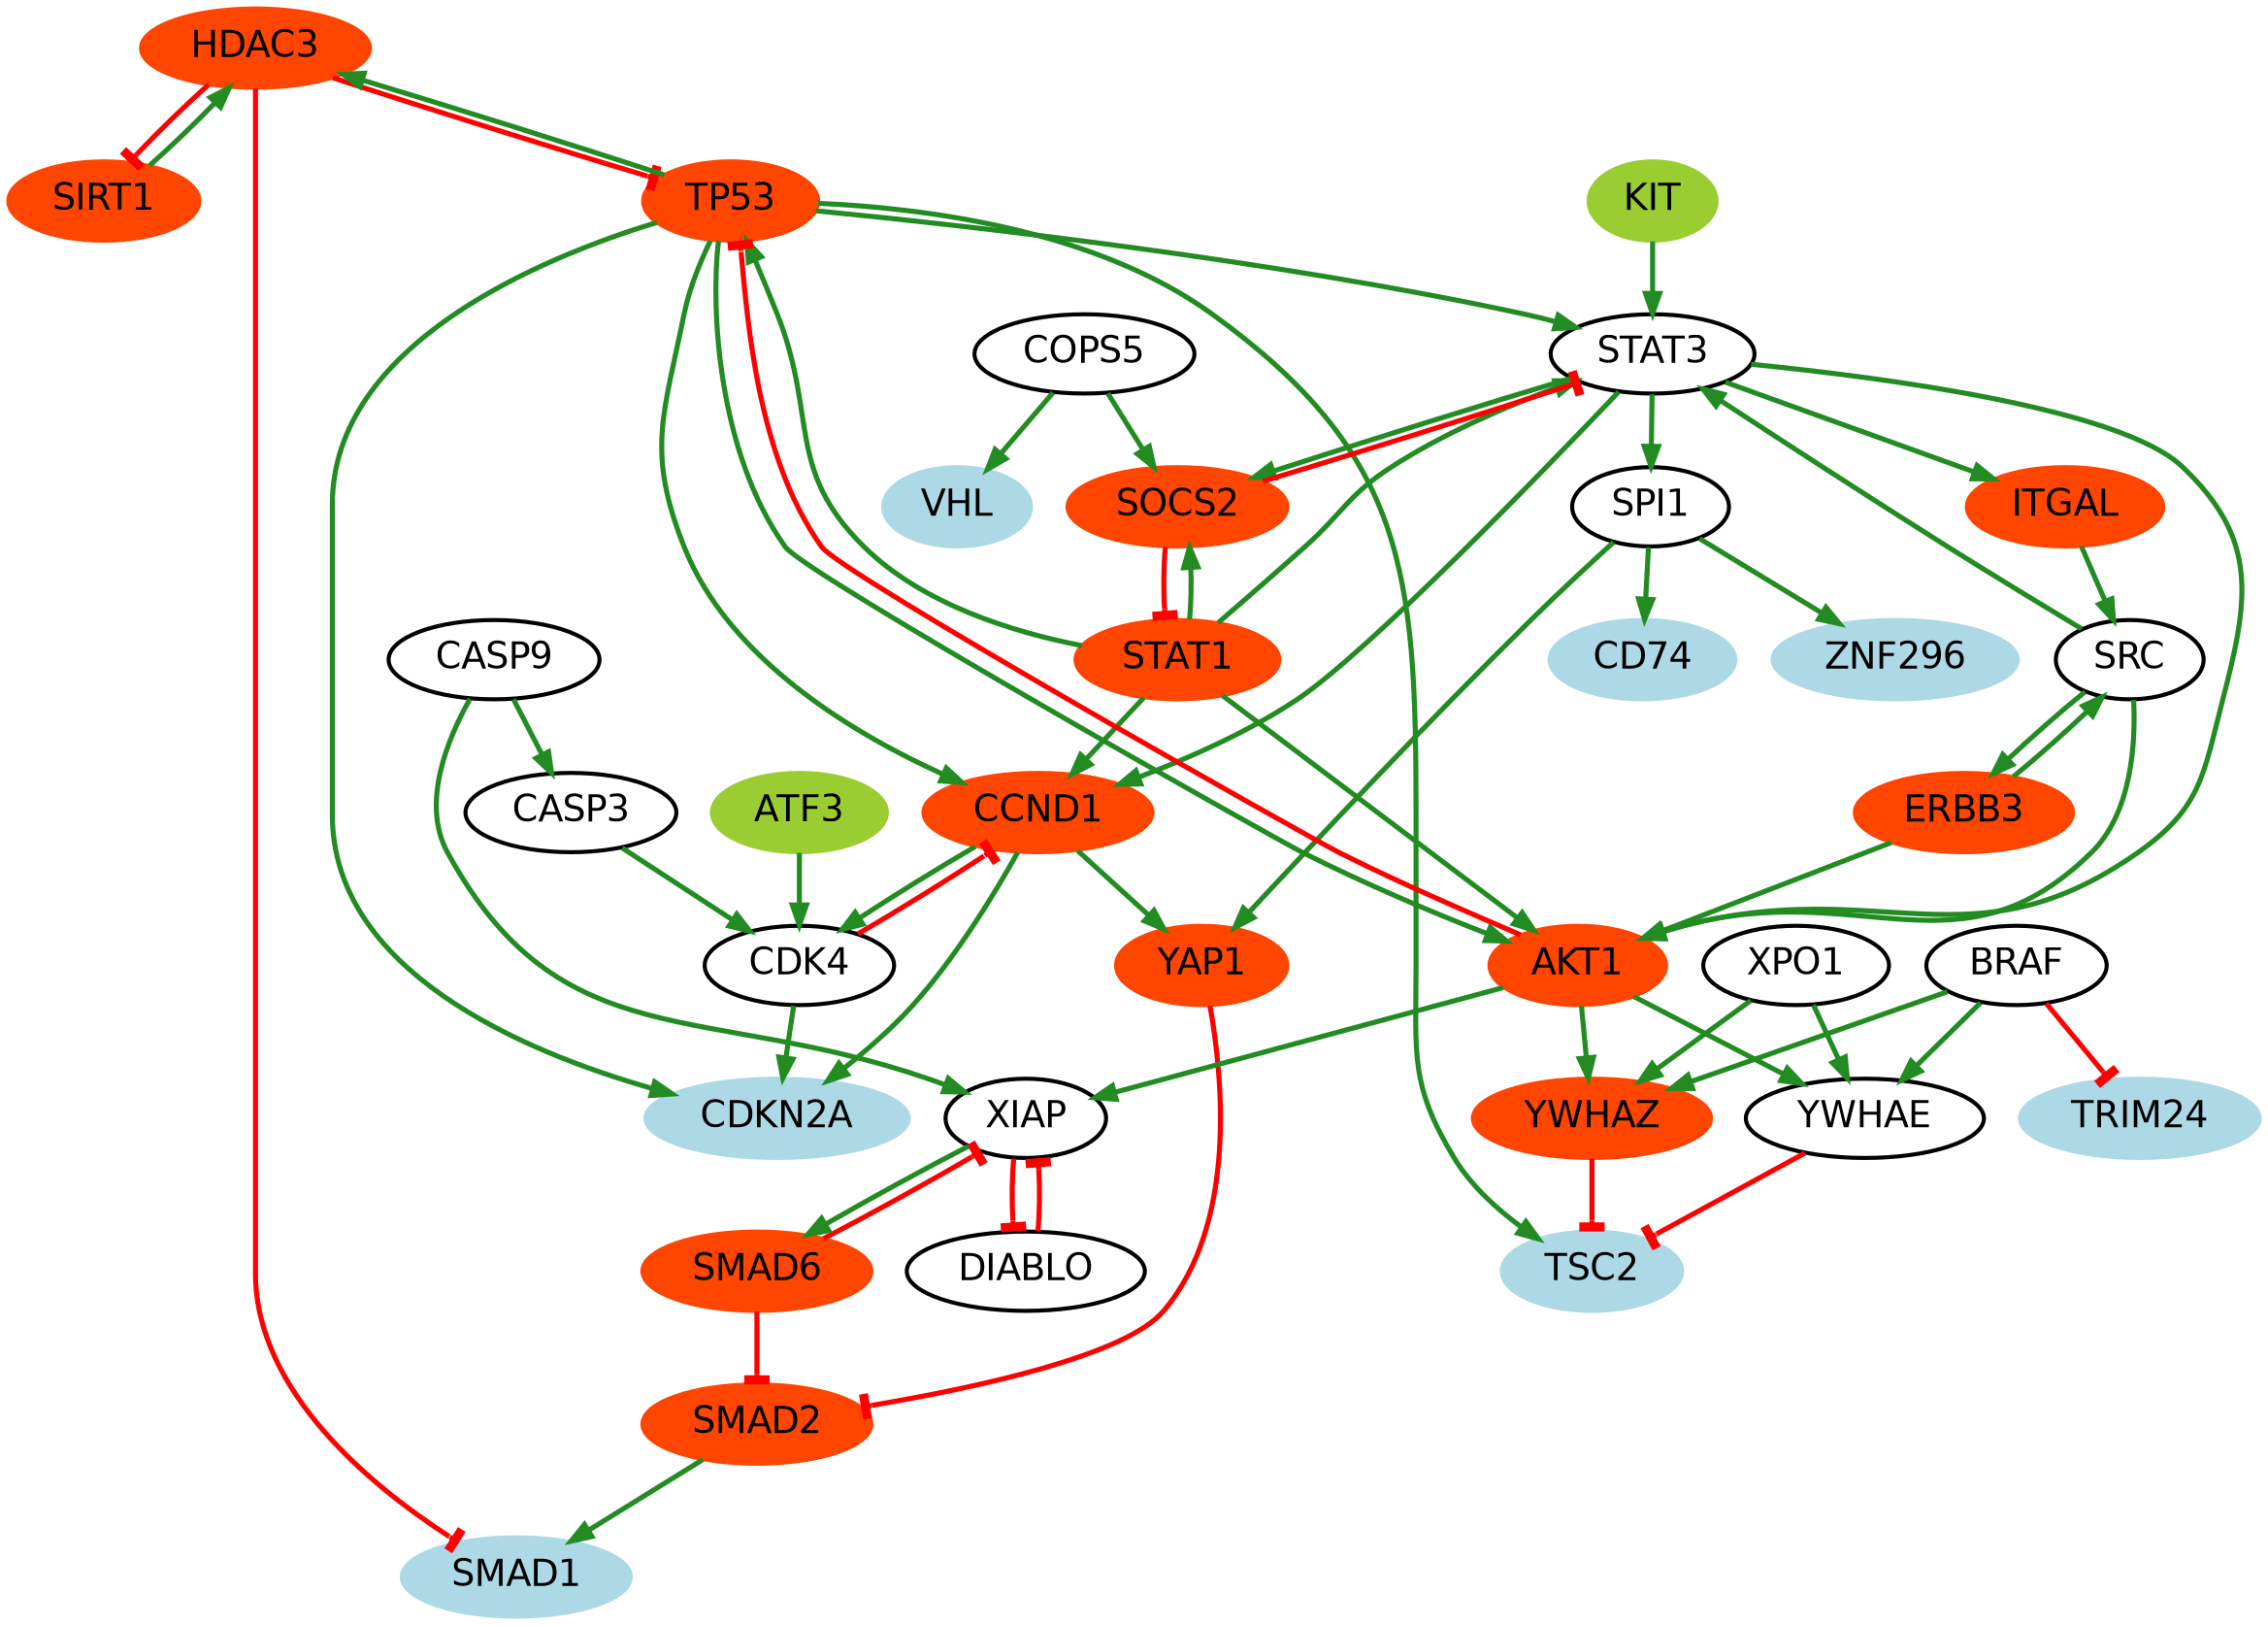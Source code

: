 digraph "" {
CD74 [color=lightblue, fillcolor=lightblue, fontname=Helvetica, fontsize=18, shape=ellipse, style="filled, bold"];
HDAC3 [color=orangered, fillcolor=orangered, fontname=Helvetica, fontsize=18, shape=ellipse, style="filled, bold"];
SRC [color=black, fillcolor=white, fontname=Helvetica, fontsize=18, shape=ellipse, style="filled, bold"];
SMAD6 [color=orangered, fillcolor=orangered, fontname=Helvetica, fontsize=18, shape=ellipse, style="filled, bold"];
SMAD1 [color=lightblue, fillcolor=lightblue, fontname=Helvetica, fontsize=18, shape=ellipse, style="filled, bold"];
SMAD2 [color=orangered, fillcolor=orangered, fontname=Helvetica, fontsize=18, shape=ellipse, style="filled, bold"];
COPS5 [color=black, fillcolor=white, fontname=Helvetica, fontsize=18, shape=ellipse, style="filled, bold"];
VHL [color=lightblue, fillcolor=lightblue, fontname=Helvetica, fontsize=18, shape=ellipse, style="filled, bold"];
XIAP [color=black, fillcolor=white, fontname=Helvetica, fontsize=18, shape=ellipse, style="filled, bold"];
DIABLO [color=black, fillcolor=white, fontname=Helvetica, fontsize=18, shape=ellipse, style="filled, bold"];
CASP9 [color=black, fillcolor=white, fontname=Helvetica, fontsize=18, shape=ellipse, style="filled, bold"];
TSC2 [color=lightblue, fillcolor=lightblue, fontname=Helvetica, fontsize=18, shape=ellipse, style="filled, bold"];
YWHAZ [color=orangered, fillcolor=orangered, fontname=Helvetica, fontsize=18, shape=ellipse, style="filled, bold"];
SPI1 [color=black, fillcolor=white, fontname=Helvetica, fontsize=18, shape=ellipse, style="filled, bold"];
STAT3 [color=black, fillcolor=white, fontname=Helvetica, fontsize=18, shape=ellipse, style="filled, bold"];
STAT1 [color=orangered, fillcolor=orangered, fontname=Helvetica, fontsize=18, shape=ellipse, style="filled, bold"];
ITGAL [color=orangered, fillcolor=orangered, fontname=Helvetica, fontsize=18, shape=ellipse, style="filled, bold"];
YWHAE [color=black, fillcolor=white, fontname=Helvetica, fontsize=18, shape=ellipse, style="filled, bold"];
ERBB3 [color=orangered, fillcolor=orangered, fontname=Helvetica, fontsize=18, shape=ellipse, style="filled, bold"];
SIRT1 [color=orangered, fillcolor=orangered, fontname=Helvetica, fontsize=18, shape=ellipse, style="filled, bold"];
CDKN2A [color=lightblue, fillcolor=lightblue, fontname=Helvetica, fontsize=18, shape=ellipse, style="filled, bold"];
TRIM24 [color=lightblue, fillcolor=lightblue, fontname=Helvetica, fontsize=18, shape=ellipse, style="filled, bold"];
XPO1 [color=black, fillcolor=white, fontname=Helvetica, fontsize=18, shape=ellipse, style="filled, bold"];
YAP1 [color=orangered, fillcolor=orangered, fontname=Helvetica, fontsize=18, shape=ellipse, style="filled, bold"];
TP53 [color=orangered, fillcolor=orangered, fontname=Helvetica, fontsize=18, shape=ellipse, style="filled, bold"];
CASP3 [color=black, fillcolor=white, fontname=Helvetica, fontsize=18, shape=ellipse, style="filled, bold"];
AKT1 [color=orangered, fillcolor=orangered, fontname=Helvetica, fontsize=18, shape=ellipse, style="filled, bold"];
CCND1 [color=orangered, fillcolor=orangered, fontname=Helvetica, fontsize=18, shape=ellipse, style="filled, bold"];
SOCS2 [color=orangered, fillcolor=orangered, fontname=Helvetica, fontsize=18, shape=ellipse, style="filled, bold"];
KIT [color=olivedrab3, fillcolor=olivedrab3, fontname=Helvetica, fontsize=18, shape=ellipse, style="filled, bold"];
CDK4 [color=black, fillcolor=white, fontname=Helvetica, fontsize=18, shape=ellipse, style="filled, bold"];
BRAF [color=black, fillcolor=white, fontname=Helvetica, fontsize=18, shape=ellipse, style="filled, bold"];
ZNF296 [color=lightblue, fillcolor=lightblue, fontname=Helvetica, fontsize=18, shape=ellipse, style="filled, bold"];
ATF3 [color=olivedrab3, fillcolor=olivedrab3, fontname=Helvetica, fontsize=18, shape=ellipse, style="filled, bold"];
HDAC3 -> SIRT1  [arrowhead=tee, color=red, dir=forward, key=0, penwidth="2.5", sign="-1"];
HDAC3 -> TP53  [arrowhead=tee, color=red, dir=forward, key=0, penwidth="2.5", sign="-1"];
HDAC3 -> SMAD1  [arrowhead=tee, color=red, dir=forward, key=0, penwidth="2.5", sign="-1"];
SRC -> AKT1  [arrowhead=normal, color=forestgreen, dir=forward, key=0, penwidth="2.5", sign=1];
SRC -> STAT3  [arrowhead=normal, color=forestgreen, dir=forward, key=0, penwidth="2.5", sign=1];
SRC -> ERBB3  [arrowhead=normal, color=forestgreen, dir=forward, key=0, penwidth="2.5", sign=1];
SMAD6 -> XIAP  [arrowhead=tee, color=red, dir=forward, key=0, penwidth="2.5", sign="-1"];
SMAD6 -> SMAD2  [arrowhead=tee, color=red, dir=forward, key=0, penwidth="2.5", sign="-1"];
SMAD2 -> SMAD1  [arrowhead=normal, color=forestgreen, dir=forward, key=0, penwidth="2.5", sign=1];
COPS5 -> VHL  [arrowhead=normal, color=forestgreen, dir=forward, key=0, penwidth="2.5", sign=1];
COPS5 -> SOCS2  [arrowhead=normal, color=forestgreen, dir=forward, key=0, penwidth="2.5", sign=1];
XIAP -> SMAD6  [arrowhead=normal, color=forestgreen, dir=forward, key=0, penwidth="2.5", sign=1];
XIAP -> DIABLO  [arrowhead=tee, color=red, dir=forward, key=0, penwidth="2.5", sign="-1"];
DIABLO -> XIAP  [arrowhead=tee, color=red, dir=forward, key=0, penwidth="2.5", sign="-1"];
CASP9 -> XIAP  [arrowhead=normal, color=forestgreen, dir=forward, key=0, penwidth="2.5", sign=1];
CASP9 -> CASP3  [arrowhead=normal, color=forestgreen, dir=forward, key=0, penwidth="2.5", sign=1];
YWHAZ -> TSC2  [arrowhead=tee, color=red, dir=forward, key=0, penwidth="2.5", sign="-1"];
SPI1 -> CD74  [arrowhead=normal, color=forestgreen, dir=forward, key=0, penwidth="2.5", sign=1];
SPI1 -> ZNF296  [arrowhead=normal, color=forestgreen, dir=forward, key=0, penwidth="2.5", sign=1];
SPI1 -> YAP1  [arrowhead=normal, color=forestgreen, dir=forward, key=0, penwidth="2.5", sign=1];
STAT3 -> CCND1  [arrowhead=normal, color=forestgreen, dir=forward, key=0, penwidth="2.5", sign=1];
STAT3 -> AKT1  [arrowhead=normal, color=forestgreen, dir=forward, key=0, penwidth="2.5", sign=1];
STAT3 -> SPI1  [arrowhead=normal, color=forestgreen, dir=forward, key=0, penwidth="2.5", sign=1];
STAT3 -> ITGAL  [arrowhead=normal, color=forestgreen, dir=forward, key=0, penwidth="2.5", sign=1];
STAT3 -> SOCS2  [arrowhead=normal, color=forestgreen, dir=forward, key=0, penwidth="2.5", sign=1];
STAT1 -> CCND1  [arrowhead=normal, color=forestgreen, dir=forward, key=0, penwidth="2.5", sign=1];
STAT1 -> AKT1  [arrowhead=normal, color=forestgreen, dir=forward, key=0, penwidth="2.5", sign=1];
STAT1 -> STAT3  [arrowhead=normal, color=forestgreen, dir=forward, key=0, penwidth="2.5", sign=1];
STAT1 -> TP53  [arrowhead=normal, color=forestgreen, dir=forward, key=0, penwidth="2.5", sign=1];
STAT1 -> SOCS2  [arrowhead=normal, color=forestgreen, dir=forward, key=0, penwidth="2.5", sign=1];
ITGAL -> SRC  [arrowhead=normal, color=forestgreen, dir=forward, key=0, penwidth="2.5", sign=1];
YWHAE -> TSC2  [arrowhead=tee, color=red, dir=forward, key=0, penwidth="2.5", sign="-1"];
ERBB3 -> SRC  [arrowhead=normal, color=forestgreen, dir=forward, key=0, penwidth="2.5", sign=1];
ERBB3 -> AKT1  [arrowhead=normal, color=forestgreen, dir=forward, key=0, penwidth="2.5", sign=1];
SIRT1 -> HDAC3  [arrowhead=normal, color=forestgreen, dir=forward, key=0, penwidth="2.5", sign=1];
XPO1 -> YWHAZ  [arrowhead=normal, color=forestgreen, dir=forward, key=0, penwidth="2.5", sign=1];
XPO1 -> YWHAE  [arrowhead=normal, color=forestgreen, dir=forward, key=0, penwidth="2.5", sign=1];
YAP1 -> SMAD2  [arrowhead=tee, color=red, dir=forward, key=0, penwidth="2.5", sign="-1"];
TP53 -> HDAC3  [arrowhead=normal, color=forestgreen, dir=forward, key=0, penwidth="2.5", sign=1];
TP53 -> CDKN2A  [arrowhead=normal, color=forestgreen, dir=forward, key=0, penwidth="2.5", sign=1];
TP53 -> STAT3  [arrowhead=normal, color=forestgreen, dir=forward, key=0, penwidth="2.5", sign=1];
TP53 -> CCND1  [arrowhead=normal, color=forestgreen, dir=forward, key=0, penwidth="2.5", sign=1];
TP53 -> AKT1  [arrowhead=normal, color=forestgreen, dir=forward, key=0, penwidth="2.5", sign=1];
TP53 -> TSC2  [arrowhead=normal, color=forestgreen, dir=forward, key=0, penwidth="2.5", sign=1];
CASP3 -> CDK4  [arrowhead=normal, color=forestgreen, dir=forward, key=0, penwidth="2.5", sign=1];
AKT1 -> YWHAZ  [arrowhead=normal, color=forestgreen, dir=forward, key=0, penwidth="2.5", sign=1];
AKT1 -> XIAP  [arrowhead=normal, color=forestgreen, dir=forward, key=0, penwidth="2.5", sign=1];
AKT1 -> TP53  [arrowhead=tee, color=red, dir=forward, key=0, penwidth="2.5", sign="-1"];
AKT1 -> YWHAE  [arrowhead=normal, color=forestgreen, dir=forward, key=0, penwidth="2.5", sign=1];
CCND1 -> CDKN2A  [arrowhead=normal, color=forestgreen, dir=forward, key=0, penwidth="2.5", sign=1];
CCND1 -> CDK4  [arrowhead=normal, color=forestgreen, dir=forward, key=0, penwidth="2.5", sign=1];
CCND1 -> YAP1  [arrowhead=normal, color=forestgreen, dir=forward, key=0, penwidth="2.5", sign=1];
SOCS2 -> STAT3  [arrowhead=tee, color=red, dir=forward, key=0, penwidth="2.5", sign="-1"];
SOCS2 -> STAT1  [arrowhead=tee, color=red, dir=forward, key=0, penwidth="2.5", sign="-1"];
KIT -> STAT3  [arrowhead=normal, color=forestgreen, dir=forward, key=0, penwidth="2.5", sign=1];
CDK4 -> CCND1  [arrowhead=tee, color=red, dir=forward, key=0, penwidth="2.5", sign="-1"];
CDK4 -> CDKN2A  [arrowhead=normal, color=forestgreen, dir=forward, key=0, penwidth="2.5", sign=1];
BRAF -> YWHAZ  [arrowhead=normal, color=forestgreen, dir=forward, key=0, penwidth="2.5", sign=1];
BRAF -> TRIM24  [arrowhead=tee, color=red, dir=forward, key=0, penwidth="2.5", sign="-1"];
BRAF -> YWHAE  [arrowhead=normal, color=forestgreen, dir=forward, key=0, penwidth="2.5", sign=1];
ATF3 -> CDK4  [arrowhead=normal, color=forestgreen, dir=forward, key=0, penwidth="2.5", sign=1];
}
